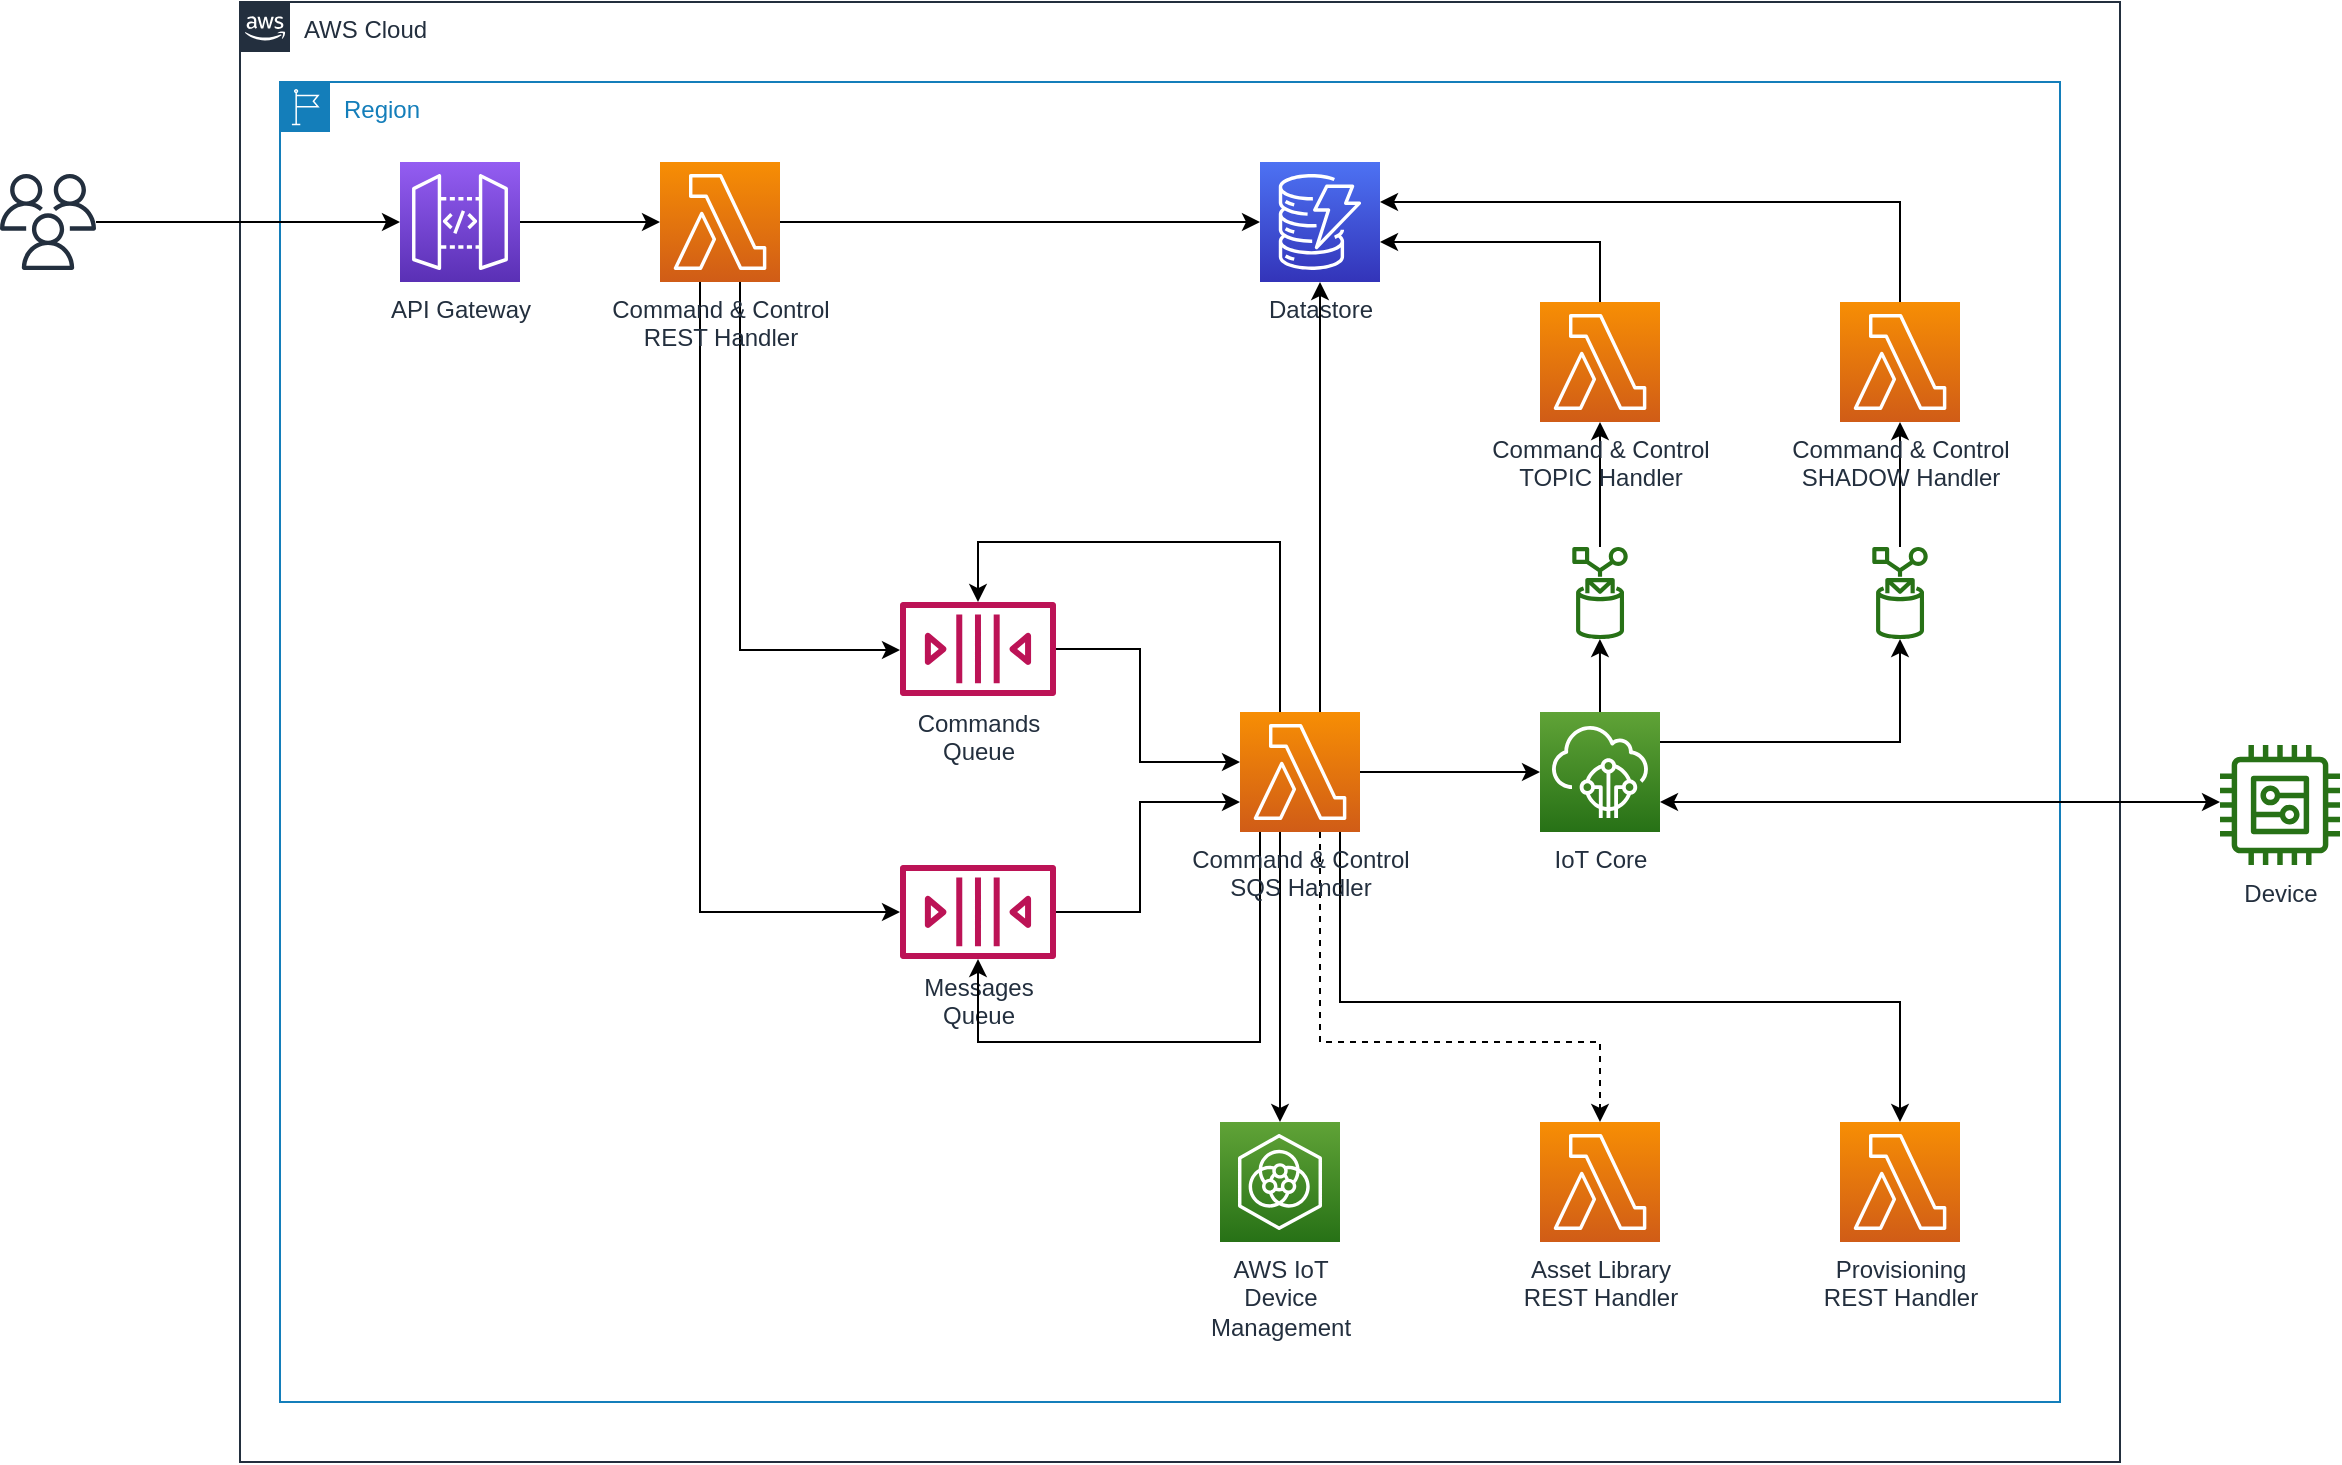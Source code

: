 <mxfile version="13.7.3" type="device"><diagram id="xgYmKCfKWMzGQOPj5YBm" name="HLA"><mxGraphModel dx="1106" dy="1619" grid="1" gridSize="10" guides="1" tooltips="1" connect="1" arrows="1" fold="1" page="1" pageScale="1" pageWidth="1100" pageHeight="850" math="0" shadow="0"><root><mxCell id="0"/><mxCell id="1" parent="0"/><mxCell id="nu_0n3_yaam_XQg1GbOG-1" value="AWS Cloud" style="points=[[0,0],[0.25,0],[0.5,0],[0.75,0],[1,0],[1,0.25],[1,0.5],[1,0.75],[1,1],[0.75,1],[0.5,1],[0.25,1],[0,1],[0,0.75],[0,0.5],[0,0.25]];outlineConnect=0;gradientColor=none;html=1;whiteSpace=wrap;fontSize=12;fontStyle=0;shape=mxgraph.aws4.group;grIcon=mxgraph.aws4.group_aws_cloud_alt;strokeColor=#232F3E;fillColor=none;verticalAlign=top;align=left;spacingLeft=30;fontColor=#232F3E;dashed=0;" parent="1" vertex="1"><mxGeometry x="150" y="-720" width="940" height="730" as="geometry"/></mxCell><mxCell id="nu_0n3_yaam_XQg1GbOG-2" value="Region" style="points=[[0,0],[0.25,0],[0.5,0],[0.75,0],[1,0],[1,0.25],[1,0.5],[1,0.75],[1,1],[0.75,1],[0.5,1],[0.25,1],[0,1],[0,0.75],[0,0.5],[0,0.25]];outlineConnect=0;gradientColor=none;html=1;whiteSpace=wrap;fontSize=12;fontStyle=0;shape=mxgraph.aws4.group;grIcon=mxgraph.aws4.group_region;strokeColor=#147EBA;fillColor=none;verticalAlign=top;align=left;spacingLeft=30;fontColor=#147EBA;dashed=0;" parent="1" vertex="1"><mxGeometry x="170" y="-680" width="890" height="660" as="geometry"/></mxCell><mxCell id="nu_0n3_yaam_XQg1GbOG-31" style="edgeStyle=orthogonalEdgeStyle;rounded=0;orthogonalLoop=1;jettySize=auto;html=1;" parent="1" source="nu_0n3_yaam_XQg1GbOG-14" target="nu_0n3_yaam_XQg1GbOG-30" edge="1"><mxGeometry relative="1" as="geometry"/></mxCell><mxCell id="nu_0n3_yaam_XQg1GbOG-34" style="edgeStyle=orthogonalEdgeStyle;rounded=0;orthogonalLoop=1;jettySize=auto;html=1;" parent="1" source="nu_0n3_yaam_XQg1GbOG-14" target="nu_0n3_yaam_XQg1GbOG-32" edge="1"><mxGeometry relative="1" as="geometry"><Array as="points"><mxPoint x="400" y="-396"/></Array></mxGeometry></mxCell><mxCell id="nu_0n3_yaam_XQg1GbOG-35" style="edgeStyle=orthogonalEdgeStyle;rounded=0;orthogonalLoop=1;jettySize=auto;html=1;" parent="1" source="nu_0n3_yaam_XQg1GbOG-14" target="nu_0n3_yaam_XQg1GbOG-33" edge="1"><mxGeometry relative="1" as="geometry"><Array as="points"><mxPoint x="380" y="-265"/></Array></mxGeometry></mxCell><mxCell id="nu_0n3_yaam_XQg1GbOG-14" value="Command &amp;amp; Control&lt;br&gt;REST Handler" style="outlineConnect=0;fontColor=#232F3E;gradientColor=#F78E04;gradientDirection=north;fillColor=#D05C17;strokeColor=#ffffff;dashed=0;verticalLabelPosition=bottom;verticalAlign=top;align=center;html=1;fontSize=12;fontStyle=0;aspect=fixed;shape=mxgraph.aws4.resourceIcon;resIcon=mxgraph.aws4.lambda;" parent="1" vertex="1"><mxGeometry x="360" y="-640" width="60" height="60" as="geometry"/></mxCell><mxCell id="nu_0n3_yaam_XQg1GbOG-20" style="edgeStyle=orthogonalEdgeStyle;rounded=0;orthogonalLoop=1;jettySize=auto;html=1;endArrow=classic;endFill=1;" parent="1" source="nu_0n3_yaam_XQg1GbOG-21" target="nu_0n3_yaam_XQg1GbOG-25" edge="1"><mxGeometry relative="1" as="geometry"><Array as="points"><mxPoint x="64" y="-601"/></Array></mxGeometry></mxCell><mxCell id="nu_0n3_yaam_XQg1GbOG-21" value="" style="outlineConnect=0;fontColor=#232F3E;gradientColor=none;fillColor=#232F3E;strokeColor=none;dashed=0;verticalLabelPosition=bottom;verticalAlign=top;align=center;html=1;fontSize=12;fontStyle=0;aspect=fixed;pointerEvents=1;shape=mxgraph.aws4.users;" parent="1" vertex="1"><mxGeometry x="30" y="-634" width="48" height="48" as="geometry"/></mxCell><mxCell id="nu_0n3_yaam_XQg1GbOG-24" style="edgeStyle=orthogonalEdgeStyle;rounded=0;orthogonalLoop=1;jettySize=auto;html=1;endArrow=classic;endFill=1;" parent="1" source="nu_0n3_yaam_XQg1GbOG-25" target="nu_0n3_yaam_XQg1GbOG-14" edge="1"><mxGeometry relative="1" as="geometry"/></mxCell><mxCell id="nu_0n3_yaam_XQg1GbOG-25" value="API Gateway" style="outlineConnect=0;fontColor=#232F3E;gradientColor=#945DF2;gradientDirection=north;fillColor=#5A30B5;strokeColor=#ffffff;dashed=0;verticalLabelPosition=bottom;verticalAlign=top;align=center;html=1;fontSize=12;fontStyle=0;aspect=fixed;shape=mxgraph.aws4.resourceIcon;resIcon=mxgraph.aws4.api_gateway;" parent="1" vertex="1"><mxGeometry x="230" y="-640" width="60" height="60" as="geometry"/></mxCell><mxCell id="nu_0n3_yaam_XQg1GbOG-29" value="AWS IoT&lt;br&gt;Device&lt;br&gt;Management" style="outlineConnect=0;fontColor=#232F3E;gradientColor=#60A337;gradientDirection=north;fillColor=#277116;strokeColor=#ffffff;dashed=0;verticalLabelPosition=bottom;verticalAlign=top;align=center;html=1;fontSize=12;fontStyle=0;aspect=fixed;shape=mxgraph.aws4.resourceIcon;resIcon=mxgraph.aws4.iot_device_management;" parent="1" vertex="1"><mxGeometry x="640" y="-160" width="60" height="60" as="geometry"/></mxCell><mxCell id="nu_0n3_yaam_XQg1GbOG-30" value="Datastore" style="outlineConnect=0;fontColor=#232F3E;gradientColor=#4D72F3;gradientDirection=north;fillColor=#3334B9;strokeColor=#ffffff;dashed=0;verticalLabelPosition=bottom;verticalAlign=top;align=center;html=1;fontSize=12;fontStyle=0;aspect=fixed;shape=mxgraph.aws4.resourceIcon;resIcon=mxgraph.aws4.dynamodb;" parent="1" vertex="1"><mxGeometry x="660" y="-640" width="60" height="60" as="geometry"/></mxCell><mxCell id="nu_0n3_yaam_XQg1GbOG-37" style="edgeStyle=orthogonalEdgeStyle;rounded=0;orthogonalLoop=1;jettySize=auto;html=1;" parent="1" source="nu_0n3_yaam_XQg1GbOG-32" target="nu_0n3_yaam_XQg1GbOG-36" edge="1"><mxGeometry relative="1" as="geometry"><Array as="points"><mxPoint x="600" y="-396"/><mxPoint x="600" y="-340"/></Array></mxGeometry></mxCell><mxCell id="nu_0n3_yaam_XQg1GbOG-32" value="Commands&lt;br&gt;Queue" style="outlineConnect=0;fontColor=#232F3E;gradientColor=none;fillColor=#BC1356;strokeColor=none;dashed=0;verticalLabelPosition=bottom;verticalAlign=top;align=center;html=1;fontSize=12;fontStyle=0;aspect=fixed;pointerEvents=1;shape=mxgraph.aws4.queue;" parent="1" vertex="1"><mxGeometry x="480" y="-420" width="78" height="47" as="geometry"/></mxCell><mxCell id="nu_0n3_yaam_XQg1GbOG-38" style="edgeStyle=orthogonalEdgeStyle;rounded=0;orthogonalLoop=1;jettySize=auto;html=1;" parent="1" source="nu_0n3_yaam_XQg1GbOG-33" target="nu_0n3_yaam_XQg1GbOG-36" edge="1"><mxGeometry relative="1" as="geometry"><Array as="points"><mxPoint x="600" y="-265"/><mxPoint x="600" y="-320"/></Array></mxGeometry></mxCell><mxCell id="nu_0n3_yaam_XQg1GbOG-33" value="Messages&lt;br&gt;Queue" style="outlineConnect=0;fontColor=#232F3E;gradientColor=none;fillColor=#BC1356;strokeColor=none;dashed=0;verticalLabelPosition=bottom;verticalAlign=top;align=center;html=1;fontSize=12;fontStyle=0;aspect=fixed;pointerEvents=1;shape=mxgraph.aws4.queue;" parent="1" vertex="1"><mxGeometry x="480" y="-288.5" width="78" height="47" as="geometry"/></mxCell><mxCell id="nu_0n3_yaam_XQg1GbOG-39" style="edgeStyle=orthogonalEdgeStyle;rounded=0;orthogonalLoop=1;jettySize=auto;html=1;" parent="1" source="nu_0n3_yaam_XQg1GbOG-36" target="nu_0n3_yaam_XQg1GbOG-30" edge="1"><mxGeometry relative="1" as="geometry"><Array as="points"><mxPoint x="690" y="-500"/><mxPoint x="690" y="-500"/></Array></mxGeometry></mxCell><mxCell id="nu_0n3_yaam_XQg1GbOG-40" style="edgeStyle=orthogonalEdgeStyle;rounded=0;orthogonalLoop=1;jettySize=auto;html=1;" parent="1" source="nu_0n3_yaam_XQg1GbOG-36" target="nu_0n3_yaam_XQg1GbOG-29" edge="1"><mxGeometry relative="1" as="geometry"><Array as="points"><mxPoint x="670" y="-240"/><mxPoint x="670" y="-240"/></Array></mxGeometry></mxCell><mxCell id="nu_0n3_yaam_XQg1GbOG-41" style="edgeStyle=orthogonalEdgeStyle;rounded=0;orthogonalLoop=1;jettySize=auto;html=1;" parent="1" source="nu_0n3_yaam_XQg1GbOG-36" target="nu_0n3_yaam_XQg1GbOG-32" edge="1"><mxGeometry relative="1" as="geometry"><Array as="points"><mxPoint x="670" y="-450"/><mxPoint x="519" y="-450"/></Array></mxGeometry></mxCell><mxCell id="nu_0n3_yaam_XQg1GbOG-43" style="edgeStyle=orthogonalEdgeStyle;rounded=0;orthogonalLoop=1;jettySize=auto;html=1;" parent="1" source="nu_0n3_yaam_XQg1GbOG-36" target="nu_0n3_yaam_XQg1GbOG-33" edge="1"><mxGeometry relative="1" as="geometry"><Array as="points"><mxPoint x="660" y="-200"/><mxPoint x="519" y="-200"/></Array></mxGeometry></mxCell><mxCell id="nu_0n3_yaam_XQg1GbOG-45" style="edgeStyle=orthogonalEdgeStyle;rounded=0;orthogonalLoop=1;jettySize=auto;html=1;" parent="1" source="nu_0n3_yaam_XQg1GbOG-36" target="nu_0n3_yaam_XQg1GbOG-44" edge="1"><mxGeometry relative="1" as="geometry"/></mxCell><mxCell id="nu_0n3_yaam_XQg1GbOG-59" style="rounded=0;orthogonalLoop=1;jettySize=auto;html=1;startArrow=none;startFill=0;dashed=1;edgeStyle=orthogonalEdgeStyle;" parent="1" source="nu_0n3_yaam_XQg1GbOG-36" target="nu_0n3_yaam_XQg1GbOG-58" edge="1"><mxGeometry relative="1" as="geometry"><Array as="points"><mxPoint x="690" y="-200"/><mxPoint x="830" y="-200"/></Array></mxGeometry></mxCell><mxCell id="XISStv2Og4btlvCJ4ps2-2" style="rounded=0;orthogonalLoop=1;jettySize=auto;html=1;edgeStyle=orthogonalEdgeStyle;" edge="1" parent="1" source="nu_0n3_yaam_XQg1GbOG-36" target="XISStv2Og4btlvCJ4ps2-1"><mxGeometry relative="1" as="geometry"><Array as="points"><mxPoint x="700" y="-220"/><mxPoint x="980" y="-220"/></Array></mxGeometry></mxCell><mxCell id="nu_0n3_yaam_XQg1GbOG-36" value="Command &amp;amp; Control&lt;br&gt;SQS Handler" style="outlineConnect=0;fontColor=#232F3E;gradientColor=#F78E04;gradientDirection=north;fillColor=#D05C17;strokeColor=#ffffff;dashed=0;verticalLabelPosition=bottom;verticalAlign=top;align=center;html=1;fontSize=12;fontStyle=0;aspect=fixed;shape=mxgraph.aws4.resourceIcon;resIcon=mxgraph.aws4.lambda;" parent="1" vertex="1"><mxGeometry x="650" y="-365" width="60" height="60" as="geometry"/></mxCell><mxCell id="nu_0n3_yaam_XQg1GbOG-50" style="edgeStyle=orthogonalEdgeStyle;rounded=0;orthogonalLoop=1;jettySize=auto;html=1;" parent="1" source="nu_0n3_yaam_XQg1GbOG-54" target="nu_0n3_yaam_XQg1GbOG-46" edge="1"><mxGeometry relative="1" as="geometry"><Array as="points"><mxPoint x="820" y="-420"/><mxPoint x="820" y="-420"/></Array></mxGeometry></mxCell><mxCell id="nu_0n3_yaam_XQg1GbOG-51" style="edgeStyle=orthogonalEdgeStyle;rounded=0;orthogonalLoop=1;jettySize=auto;html=1;" parent="1" source="nu_0n3_yaam_XQg1GbOG-56" target="nu_0n3_yaam_XQg1GbOG-47" edge="1"><mxGeometry relative="1" as="geometry"><Array as="points"><mxPoint x="980" y="-420"/><mxPoint x="980" y="-420"/></Array></mxGeometry></mxCell><mxCell id="nu_0n3_yaam_XQg1GbOG-53" style="edgeStyle=orthogonalEdgeStyle;rounded=0;orthogonalLoop=1;jettySize=auto;html=1;startArrow=classic;startFill=1;" parent="1" source="nu_0n3_yaam_XQg1GbOG-44" target="nu_0n3_yaam_XQg1GbOG-52" edge="1"><mxGeometry relative="1" as="geometry"><Array as="points"><mxPoint x="960" y="-320"/><mxPoint x="960" y="-320"/></Array></mxGeometry></mxCell><mxCell id="nu_0n3_yaam_XQg1GbOG-44" value="IoT Core" style="outlineConnect=0;fontColor=#232F3E;gradientColor=#60A337;gradientDirection=north;fillColor=#277116;strokeColor=#ffffff;dashed=0;verticalLabelPosition=bottom;verticalAlign=top;align=center;html=1;fontSize=12;fontStyle=0;aspect=fixed;shape=mxgraph.aws4.resourceIcon;resIcon=mxgraph.aws4.iot_core;" parent="1" vertex="1"><mxGeometry x="800" y="-365" width="60" height="60" as="geometry"/></mxCell><mxCell id="nu_0n3_yaam_XQg1GbOG-48" style="edgeStyle=orthogonalEdgeStyle;rounded=0;orthogonalLoop=1;jettySize=auto;html=1;" parent="1" source="nu_0n3_yaam_XQg1GbOG-46" target="nu_0n3_yaam_XQg1GbOG-30" edge="1"><mxGeometry relative="1" as="geometry"><Array as="points"><mxPoint x="830" y="-600"/></Array></mxGeometry></mxCell><mxCell id="nu_0n3_yaam_XQg1GbOG-46" value="Command &amp;amp; Control&lt;br&gt;TOPIC Handler" style="outlineConnect=0;fontColor=#232F3E;gradientColor=#F78E04;gradientDirection=north;fillColor=#D05C17;strokeColor=#ffffff;dashed=0;verticalLabelPosition=bottom;verticalAlign=top;align=center;html=1;fontSize=12;fontStyle=0;aspect=fixed;shape=mxgraph.aws4.resourceIcon;resIcon=mxgraph.aws4.lambda;" parent="1" vertex="1"><mxGeometry x="800" y="-570" width="60" height="60" as="geometry"/></mxCell><mxCell id="nu_0n3_yaam_XQg1GbOG-49" style="edgeStyle=orthogonalEdgeStyle;rounded=0;orthogonalLoop=1;jettySize=auto;html=1;" parent="1" source="nu_0n3_yaam_XQg1GbOG-47" target="nu_0n3_yaam_XQg1GbOG-30" edge="1"><mxGeometry relative="1" as="geometry"><Array as="points"><mxPoint x="980" y="-620"/></Array></mxGeometry></mxCell><mxCell id="nu_0n3_yaam_XQg1GbOG-47" value="Command &amp;amp; Control&lt;br&gt;SHADOW Handler" style="outlineConnect=0;fontColor=#232F3E;gradientColor=#F78E04;gradientDirection=north;fillColor=#D05C17;strokeColor=#ffffff;dashed=0;verticalLabelPosition=bottom;verticalAlign=top;align=center;html=1;fontSize=12;fontStyle=0;aspect=fixed;shape=mxgraph.aws4.resourceIcon;resIcon=mxgraph.aws4.lambda;" parent="1" vertex="1"><mxGeometry x="950" y="-570" width="60" height="60" as="geometry"/></mxCell><mxCell id="nu_0n3_yaam_XQg1GbOG-52" value="Device" style="outlineConnect=0;fontColor=#232F3E;gradientColor=none;fillColor=#277116;strokeColor=none;dashed=0;verticalLabelPosition=bottom;verticalAlign=top;align=center;html=1;fontSize=12;fontStyle=0;aspect=fixed;pointerEvents=1;shape=mxgraph.aws4.generic;" parent="1" vertex="1"><mxGeometry x="1140" y="-348.5" width="60" height="60" as="geometry"/></mxCell><mxCell id="nu_0n3_yaam_XQg1GbOG-54" value="" style="outlineConnect=0;fontColor=#232F3E;gradientColor=none;fillColor=#277116;strokeColor=none;dashed=0;verticalLabelPosition=bottom;verticalAlign=top;align=center;html=1;fontSize=12;fontStyle=0;aspect=fixed;pointerEvents=1;shape=mxgraph.aws4.rule;" parent="1" vertex="1"><mxGeometry x="816.14" y="-448" width="27.72" height="47" as="geometry"/></mxCell><mxCell id="nu_0n3_yaam_XQg1GbOG-55" style="edgeStyle=orthogonalEdgeStyle;rounded=0;orthogonalLoop=1;jettySize=auto;html=1;" parent="1" source="nu_0n3_yaam_XQg1GbOG-44" target="nu_0n3_yaam_XQg1GbOG-54" edge="1"><mxGeometry relative="1" as="geometry"><mxPoint x="820" y="-365" as="sourcePoint"/><mxPoint x="820" y="-490" as="targetPoint"/><Array as="points"/></mxGeometry></mxCell><mxCell id="nu_0n3_yaam_XQg1GbOG-56" value="" style="outlineConnect=0;fontColor=#232F3E;gradientColor=none;fillColor=#277116;strokeColor=none;dashed=0;verticalLabelPosition=bottom;verticalAlign=top;align=center;html=1;fontSize=12;fontStyle=0;aspect=fixed;pointerEvents=1;shape=mxgraph.aws4.rule;" parent="1" vertex="1"><mxGeometry x="966.14" y="-448" width="27.72" height="47" as="geometry"/></mxCell><mxCell id="nu_0n3_yaam_XQg1GbOG-57" style="edgeStyle=orthogonalEdgeStyle;rounded=0;orthogonalLoop=1;jettySize=auto;html=1;" parent="1" source="nu_0n3_yaam_XQg1GbOG-44" target="nu_0n3_yaam_XQg1GbOG-56" edge="1"><mxGeometry relative="1" as="geometry"><mxPoint x="840" y="-365" as="sourcePoint"/><mxPoint x="980" y="-510" as="targetPoint"/><Array as="points"><mxPoint x="980" y="-350"/></Array></mxGeometry></mxCell><mxCell id="nu_0n3_yaam_XQg1GbOG-58" value="Asset Library&lt;br&gt;REST Handler" style="outlineConnect=0;fontColor=#232F3E;gradientColor=#F78E04;gradientDirection=north;fillColor=#D05C17;strokeColor=#ffffff;dashed=0;verticalLabelPosition=bottom;verticalAlign=top;align=center;html=1;fontSize=12;fontStyle=0;aspect=fixed;shape=mxgraph.aws4.resourceIcon;resIcon=mxgraph.aws4.lambda;" parent="1" vertex="1"><mxGeometry x="800" y="-160" width="60" height="60" as="geometry"/></mxCell><mxCell id="XISStv2Og4btlvCJ4ps2-1" value="Provisioning&lt;br&gt;REST Handler" style="outlineConnect=0;fontColor=#232F3E;gradientColor=#F78E04;gradientDirection=north;fillColor=#D05C17;strokeColor=#ffffff;dashed=0;verticalLabelPosition=bottom;verticalAlign=top;align=center;html=1;fontSize=12;fontStyle=0;aspect=fixed;shape=mxgraph.aws4.resourceIcon;resIcon=mxgraph.aws4.lambda;" vertex="1" parent="1"><mxGeometry x="950" y="-160" width="60" height="60" as="geometry"/></mxCell></root></mxGraphModel></diagram></mxfile>